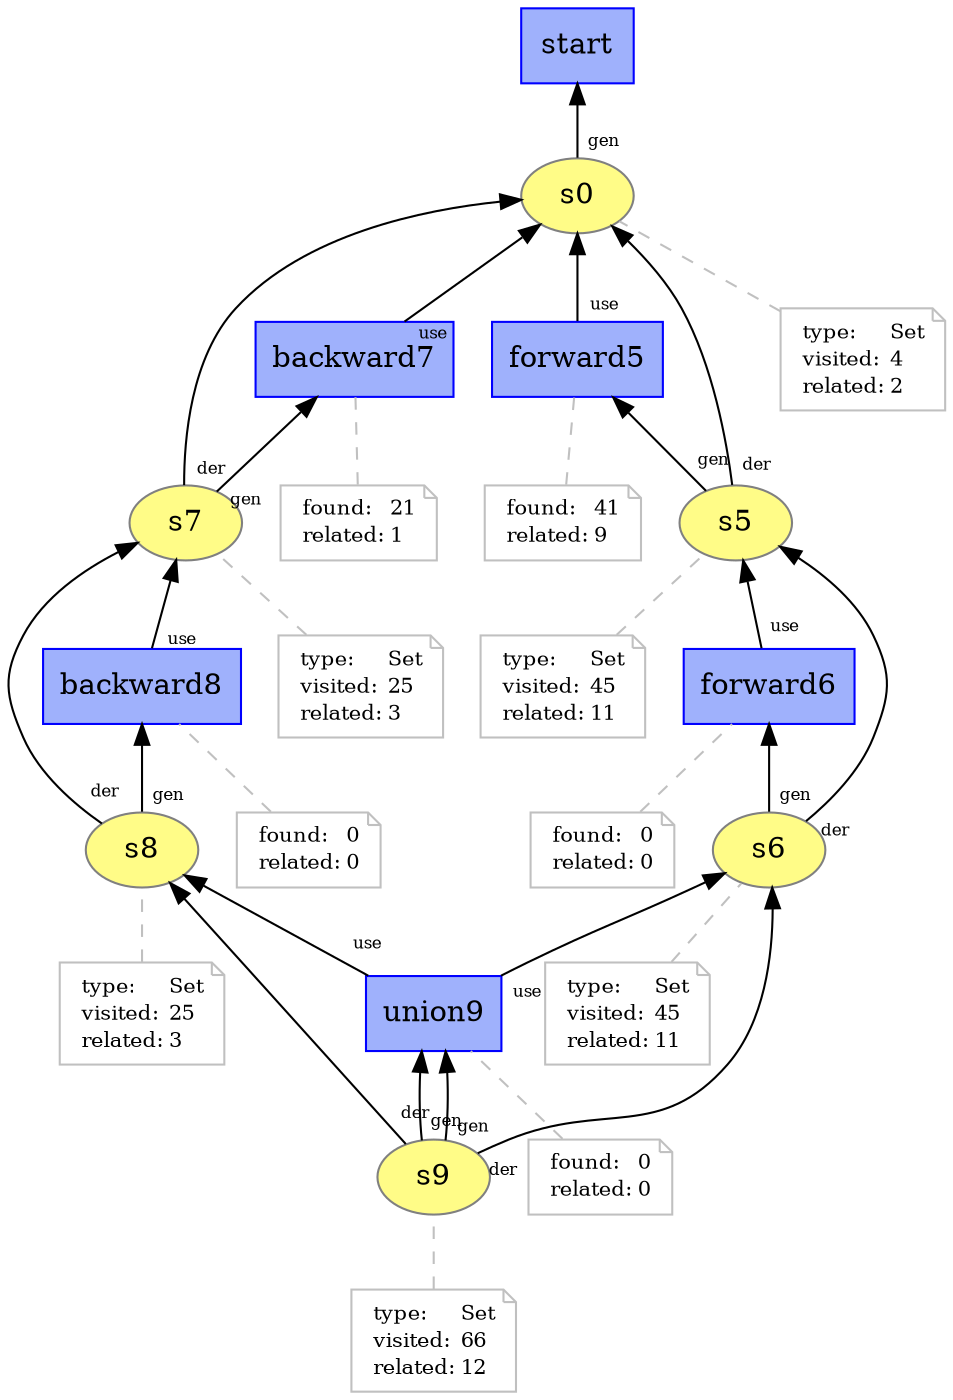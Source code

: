 digraph "PROV" { size="16,12"; rankdir="BT"; 
"http://example.org/union9" [fillcolor="#9FB1FC",color="#0000FF",shape="polygon",sides="4",style="filled",label="union9",URL="http://example.org/union9"]
"-attrs0" [color="gray",shape="note",fontsize="10",fontcolor="black",label=<<TABLE cellpadding="0" border="0">
	<TR>
	    <TD align="left">found:</TD>
	    <TD align="left">0</TD>
	</TR>
	<TR>
	    <TD align="left">related:</TD>
	    <TD align="left">0</TD>
	</TR>
    </TABLE>>
]
"-attrs0" -> "http://example.org/union9" [color="gray",style="dashed",arrowhead="none"]
"http://example.org/forward6" [fillcolor="#9FB1FC",color="#0000FF",shape="polygon",sides="4",style="filled",label="forward6",URL="http://example.org/forward6"]
"-attrs1" [color="gray",shape="note",fontsize="10",fontcolor="black",label=<<TABLE cellpadding="0" border="0">
	<TR>
	    <TD align="left">found:</TD>
	    <TD align="left">0</TD>
	</TR>
	<TR>
	    <TD align="left">related:</TD>
	    <TD align="left">0</TD>
	</TR>
    </TABLE>>
]
"-attrs1" -> "http://example.org/forward6" [color="gray",style="dashed",arrowhead="none"]
"http://example.org/backward8" [fillcolor="#9FB1FC",color="#0000FF",shape="polygon",sides="4",style="filled",label="backward8",URL="http://example.org/backward8"]
"-attrs2" [color="gray",shape="note",fontsize="10",fontcolor="black",label=<<TABLE cellpadding="0" border="0">
	<TR>
	    <TD align="left">found:</TD>
	    <TD align="left">0</TD>
	</TR>
	<TR>
	    <TD align="left">related:</TD>
	    <TD align="left">0</TD>
	</TR>
    </TABLE>>
]
"-attrs2" -> "http://example.org/backward8" [color="gray",style="dashed",arrowhead="none"]
"http://example.org/forward5" [fillcolor="#9FB1FC",color="#0000FF",shape="polygon",sides="4",style="filled",label="forward5",URL="http://example.org/forward5"]
"-attrs3" [color="gray",shape="note",fontsize="10",fontcolor="black",label=<<TABLE cellpadding="0" border="0">
	<TR>
	    <TD align="left">found:</TD>
	    <TD align="left">41</TD>
	</TR>
	<TR>
	    <TD align="left">related:</TD>
	    <TD align="left">9</TD>
	</TR>
    </TABLE>>
]
"-attrs3" -> "http://example.org/forward5" [color="gray",style="dashed",arrowhead="none"]
"http://example.org/backward7" [fillcolor="#9FB1FC",color="#0000FF",shape="polygon",sides="4",style="filled",label="backward7",URL="http://example.org/backward7"]
"-attrs4" [color="gray",shape="note",fontsize="10",fontcolor="black",label=<<TABLE cellpadding="0" border="0">
	<TR>
	    <TD align="left">found:</TD>
	    <TD align="left">21</TD>
	</TR>
	<TR>
	    <TD align="left">related:</TD>
	    <TD align="left">1</TD>
	</TR>
    </TABLE>>
]
"-attrs4" -> "http://example.org/backward7" [color="gray",style="dashed",arrowhead="none"]
"http://example.org/start" [fillcolor="#9FB1FC",color="#0000FF",shape="polygon",sides="4",style="filled",label="start",URL="http://example.org/start"]
"http://example.org/s9" [fillcolor="#FFFC87",color="#808080",style="filled",label="s9",URL="http://example.org/s9"]
"-attrs5" [color="gray",shape="note",fontsize="10",fontcolor="black",label=<<TABLE cellpadding="0" border="0">
	<TR>
	    <TD align="left">type:</TD>
	    <TD align="left">Set</TD>
	</TR>
	<TR>
	    <TD align="left">visited:</TD>
	    <TD align="left">66</TD>
	</TR>
	<TR>
	    <TD align="left">related:</TD>
	    <TD align="left">12</TD>
	</TR>
    </TABLE>>
]
"-attrs5" -> "http://example.org/s9" [color="gray",style="dashed",arrowhead="none"]
"http://example.org/s6" [fillcolor="#FFFC87",color="#808080",style="filled",label="s6",URL="http://example.org/s6"]
"-attrs6" [color="gray",shape="note",fontsize="10",fontcolor="black",label=<<TABLE cellpadding="0" border="0">
	<TR>
	    <TD align="left">type:</TD>
	    <TD align="left">Set</TD>
	</TR>
	<TR>
	    <TD align="left">visited:</TD>
	    <TD align="left">45</TD>
	</TR>
	<TR>
	    <TD align="left">related:</TD>
	    <TD align="left">11</TD>
	</TR>
    </TABLE>>
]
"-attrs6" -> "http://example.org/s6" [color="gray",style="dashed",arrowhead="none"]
"http://example.org/s8" [fillcolor="#FFFC87",color="#808080",style="filled",label="s8",URL="http://example.org/s8"]
"-attrs7" [color="gray",shape="note",fontsize="10",fontcolor="black",label=<<TABLE cellpadding="0" border="0">
	<TR>
	    <TD align="left">type:</TD>
	    <TD align="left">Set</TD>
	</TR>
	<TR>
	    <TD align="left">visited:</TD>
	    <TD align="left">25</TD>
	</TR>
	<TR>
	    <TD align="left">related:</TD>
	    <TD align="left">3</TD>
	</TR>
    </TABLE>>
]
"-attrs7" -> "http://example.org/s8" [color="gray",style="dashed",arrowhead="none"]
"http://example.org/s5" [fillcolor="#FFFC87",color="#808080",style="filled",label="s5",URL="http://example.org/s5"]
"-attrs8" [color="gray",shape="note",fontsize="10",fontcolor="black",label=<<TABLE cellpadding="0" border="0">
	<TR>
	    <TD align="left">type:</TD>
	    <TD align="left">Set</TD>
	</TR>
	<TR>
	    <TD align="left">visited:</TD>
	    <TD align="left">45</TD>
	</TR>
	<TR>
	    <TD align="left">related:</TD>
	    <TD align="left">11</TD>
	</TR>
    </TABLE>>
]
"-attrs8" -> "http://example.org/s5" [color="gray",style="dashed",arrowhead="none"]
"http://example.org/s7" [fillcolor="#FFFC87",color="#808080",style="filled",label="s7",URL="http://example.org/s7"]
"-attrs9" [color="gray",shape="note",fontsize="10",fontcolor="black",label=<<TABLE cellpadding="0" border="0">
	<TR>
	    <TD align="left">type:</TD>
	    <TD align="left">Set</TD>
	</TR>
	<TR>
	    <TD align="left">visited:</TD>
	    <TD align="left">25</TD>
	</TR>
	<TR>
	    <TD align="left">related:</TD>
	    <TD align="left">3</TD>
	</TR>
    </TABLE>>
]
"-attrs9" -> "http://example.org/s7" [color="gray",style="dashed",arrowhead="none"]
"http://example.org/s0" [fillcolor="#FFFC87",color="#808080",style="filled",label="s0",URL="http://example.org/s0"]
"-attrs10" [color="gray",shape="note",fontsize="10",fontcolor="black",label=<<TABLE cellpadding="0" border="0">
	<TR>
	    <TD align="left">type:</TD>
	    <TD align="left">Set</TD>
	</TR>
	<TR>
	    <TD align="left">visited:</TD>
	    <TD align="left">4</TD>
	</TR>
	<TR>
	    <TD align="left">related:</TD>
	    <TD align="left">2</TD>
	</TR>
    </TABLE>>
]
"-attrs10" -> "http://example.org/s0" [color="gray",style="dashed",arrowhead="none"]
"http://example.org/union9" -> "http://example.org/s6" [labelfontsize="8",labeldistance="1.5",labelangle="60.0",rotation="20",taillabel="use"]
"http://example.org/s9" -> "http://example.org/union9" [labelfontsize="8",labeldistance="1.5",labelangle="60.0",rotation="20",taillabel="gen"]
"http://example.org/s9" -> "http://example.org/s6" [labelfontsize="8",labeldistance="1.5",labelangle="60.0",rotation="20",taillabel="der"]
"http://example.org/union9" -> "http://example.org/s8" [labelfontsize="8",labeldistance="1.5",labelangle="60.0",rotation="20",taillabel="use"]
"http://example.org/s9" -> "http://example.org/union9" [labelfontsize="8",labeldistance="1.5",labelangle="60.0",rotation="20",taillabel="gen"]
"http://example.org/s9" -> "http://example.org/s8" [labelfontsize="8",labeldistance="1.5",labelangle="60.0",rotation="20",taillabel="der"]
"http://example.org/forward6" -> "http://example.org/s5" [labelfontsize="8",labeldistance="1.5",labelangle="60.0",rotation="20",taillabel="use"]
"http://example.org/s6" -> "http://example.org/forward6" [labelfontsize="8",labeldistance="1.5",labelangle="60.0",rotation="20",taillabel="gen"]
"http://example.org/s6" -> "http://example.org/s5" [labelfontsize="8",labeldistance="1.5",labelangle="60.0",rotation="20",taillabel="der"]
"http://example.org/backward8" -> "http://example.org/s7" [labelfontsize="8",labeldistance="1.5",labelangle="60.0",rotation="20",taillabel="use"]
"http://example.org/s8" -> "http://example.org/backward8" [labelfontsize="8",labeldistance="1.5",labelangle="60.0",rotation="20",taillabel="gen"]
"http://example.org/s8" -> "http://example.org/s7" [labelfontsize="8",labeldistance="1.5",labelangle="60.0",rotation="20",taillabel="der"]
"http://example.org/forward5" -> "http://example.org/s0" [labelfontsize="8",labeldistance="1.5",labelangle="60.0",rotation="20",taillabel="use"]
"http://example.org/s5" -> "http://example.org/forward5" [labelfontsize="8",labeldistance="1.5",labelangle="60.0",rotation="20",taillabel="gen"]
"http://example.org/s5" -> "http://example.org/s0" [labelfontsize="8",labeldistance="1.5",labelangle="60.0",rotation="20",taillabel="der"]
"http://example.org/backward7" -> "http://example.org/s0" [labelfontsize="8",labeldistance="1.5",labelangle="60.0",rotation="20",taillabel="use"]
"http://example.org/s7" -> "http://example.org/backward7" [labelfontsize="8",labeldistance="1.5",labelangle="60.0",rotation="20",taillabel="gen"]
"http://example.org/s7" -> "http://example.org/s0" [labelfontsize="8",labeldistance="1.5",labelangle="60.0",rotation="20",taillabel="der"]
"http://example.org/s0" -> "http://example.org/start" [labelfontsize="8",labeldistance="1.5",labelangle="60.0",rotation="20",taillabel="gen"]
}
